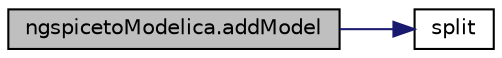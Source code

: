 digraph "ngspicetoModelica.addModel"
{
  edge [fontname="Helvetica",fontsize="10",labelfontname="Helvetica",labelfontsize="10"];
  node [fontname="Helvetica",fontsize="10",shape=record];
  rankdir="LR";
  Node0 [label="ngspicetoModelica.addModel",height=0.2,width=0.4,color="black", fillcolor="grey75", style="filled", fontcolor="black"];
  Node0 -> Node1 [color="midnightblue",fontsize="10",style="solid",fontname="Helvetica"];
  Node1 [label="split",height=0.2,width=0.4,color="black", fillcolor="white", style="filled",URL="$dc/da3/protos_8h.html#ae5890e79cf013238983034a4d0da1e17"];
}
